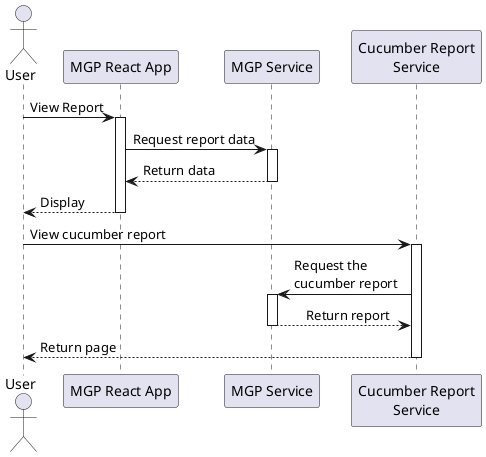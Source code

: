 @startuml
actor User
participant "MGP React App" as A
participant "MGP Service" as B
participant "Cucumber Report\nService" as C

User -> A: View Report
activate A

A -> B: Request report data
activate B


B --> A: Return data
deactivate B

A --> User: Display
deactivate A


User -> C: View cucumber report
activate C

C -> B: Request the \ncucumber report
activate B


B --> C: \tReturn report
deactivate B
C --> User: Return page
deactivate C


@enduml